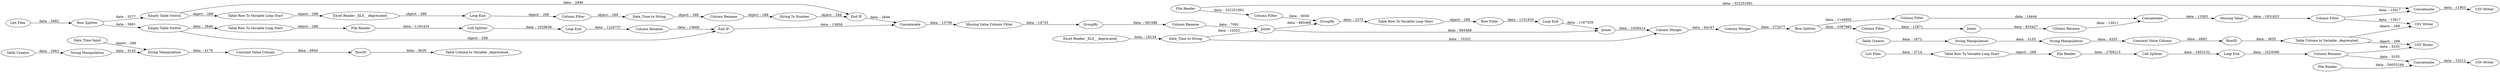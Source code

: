 digraph {
	"-4540625489308967801_79" [label="String Manipulation"]
	"5244460028810425862_139" [label="Column Filter"]
	"6550822579136682927_66" [label="Empty Table Switch"]
	"6550822579136682927_48" [label="Row Splitter"]
	"5244460028810425862_167" [label="CSV Writer"]
	"6550822579136682927_63" [label="End IF"]
	"5244460028810425862_125" [label="Column Rename"]
	"-4540625489308967801_81" [label="Table Creator"]
	"7475152268244395063_128" [label="Row Filter"]
	"5244460028810425862_69" [label="List Files"]
	"5244460028810425862_177" [label=Concatenate]
	"6550822579136682927_49" [label="Table Row To Variable Loop Start"]
	"6550822579136682927_60" [label="Column Rename"]
	"-4540625489308967801_83" [label=RowID]
	"6550822579136682927_59" [label="Column Rename"]
	"-3473070737171745498_69" [label="File Reader"]
	"5244460028810425862_76" [label="Date_Time Input"]
	"5244460028810425862_8" [label="Excel Reader _XLS_ _deprecated_"]
	"-4540625489308967801_88" [label="Constant Value Column"]
	"-6932680663400117908_138" [label="Column Rename"]
	"-4540625489308967801_85" [label="Table Creator"]
	"6550822579136682927_58" [label="Date_Time to String"]
	"5244460028810425862_124" [label=GroupBy]
	"5244460028810425862_178" [label="CSV Writer"]
	"-4540625489308967801_84" [label="Constant Value Column"]
	"-4540625489308967801_86" [label="String Manipulation"]
	"5244460028810425862_138" [label="Missing Value"]
	"6550822579136682927_47" [label="File Reader"]
	"5244460028810425862_180" [label=Concatenate]
	"-6932680663400117908_136" [label=Joiner]
	"-3473070737171745498_70" [label="Cell Splitter"]
	"6550822579136682927_23" [label="Table Row To Variable Loop Start"]
	"5244460028810425862_75" [label="CSV Writer"]
	"-3473070737171745498_11" [label="Loop End"]
	"5244460028810425862_176" [label="File Reader"]
	"-3473070737171745498_60" [label="Column Rename"]
	"6550822579136682927_67" [label="Empty Table Switch"]
	"6550822579136682927_11" [label="Loop End"]
	"5244460028810425862_33" [label="Date_Time to String"]
	"6550822579136682927_68" [label="Missing Value Column Filter"]
	"5244460028810425862_71" [label=Joiner]
	"5244460028810425862_179" [label="File Reader"]
	"-3473070737171745498_23" [label="Table Row To Variable Loop Start"]
	"-4540625489308967801_82" [label="String Manipulation"]
	"-4540625489308967801_89" [label=RowID]
	"-6932680663400117908_135" [label="Row Splitter"]
	"7475152268244395063_126" [label=GroupBy]
	"6550822579136682927_56" [label=Concatenate]
	"6550822579136682927_65" [label="End IF"]
	"6550822579136682927_50" [label="Cell Splitter"]
	"5244460028810425862_165" [label="List Files"]
	"7475152268244395063_129" [label="Table Row To Variable Loop Start"]
	"7475152268244395063_130" [label="Loop End"]
	"6550822579136682927_57" [label="Column Filter"]
	"6550822579136682927_53" [label="Excel Reader _XLS_ _deprecated_"]
	"-4540625489308967801_80" [label="Table Column to Variable _deprecated_"]
	"-6932680663400117908_133" [label="Column Merger"]
	"-6932680663400117908_139" [label="Column Filter"]
	"-4540625489308967801_90" [label="Table Column to Variable _deprecated_"]
	"5244460028810425862_181" [label="CSV Writer"]
	"6550822579136682927_61" [label="String To Number"]
	"-6932680663400117908_132" [label="Column Merger"]
	"-6932680663400117908_137" [label=Concatenate]
	"6550822579136682927_55" [label="Loop End"]
	"-6932680663400117908_74" [label="Column Filter"]
	"-4540625489308967801_87" [label="String Manipulation"]
	"5244460028810425862_72" [label=Joiner]
	"5244460028810425862_182" [label="Column Filter"]
	"-4540625489308967801_87" -> "-4540625489308967801_88" [label="data: : 4203"]
	"-6932680663400117908_74" -> "-6932680663400117908_136" [label="data: : 12671"]
	"6550822579136682927_53" -> "6550822579136682927_55" [label="object: : 288"]
	"-4540625489308967801_82" -> "-4540625489308967801_79" [label="data: : 3145"]
	"6550822579136682927_49" -> "6550822579136682927_53" [label="object: : 288"]
	"-6932680663400117908_139" -> "-6932680663400117908_137" [label="data: : 14444"]
	"-4540625489308967801_89" -> "-4540625489308967801_90" [label="data: : 3655"]
	"6550822579136682927_58" -> "6550822579136682927_59" [label="object: : 288"]
	"7475152268244395063_129" -> "7475152268244395063_128" [label="object: : 288"]
	"-4540625489308967801_83" -> "-4540625489308967801_80" [label="data: : 3628"]
	"-4540625489308967801_79" -> "-4540625489308967801_84" [label="data: : 4176"]
	"-3473070737171745498_11" -> "-3473070737171745498_60" [label="data: : 2524590"]
	"-6932680663400117908_136" -> "-6932680663400117908_138" [label="data: : 835427"]
	"6550822579136682927_50" -> "6550822579136682927_11" [label="data: : 1029836"]
	"-3473070737171745498_60" -> "5244460028810425862_167" [label="data: : 5335"]
	"-4540625489308967801_88" -> "-4540625489308967801_89" [label="data: : 4892"]
	"-4540625489308967801_90" -> "5244460028810425862_75" [label="object: : 288"]
	"-6932680663400117908_137" -> "5244460028810425862_138" [label="data: : 13263"]
	"5244460028810425862_165" -> "-3473070737171745498_23" [label="data: : 3714"]
	"-4540625489308967801_86" -> "-4540625489308967801_87" [label="data: : 3155"]
	"5244460028810425862_33" -> "5244460028810425862_71" [label="data: : 10202"]
	"-6932680663400117908_132" -> "-6932680663400117908_133" [label="data: : 64187"]
	"-6932680663400117908_135" -> "-6932680663400117908_139" [label="data: : 1146605"]
	"-4540625489308967801_81" -> "-4540625489308967801_82" [label="data: : 2662"]
	"5244460028810425862_176" -> "5244460028810425862_182" [label="data: : 322251991"]
	"5244460028810425862_176" -> "5244460028810425862_177" [label="data: : 322251991"]
	"6550822579136682927_67" -> "6550822579136682927_65" [label="object: : 288"]
	"6550822579136682927_61" -> "6550822579136682927_63" [label="object: : 288"]
	"6550822579136682927_67" -> "6550822579136682927_23" [label="data: : 2846"]
	"5244460028810425862_182" -> "7475152268244395063_126" [label="data: : 9030"]
	"6550822579136682927_56" -> "6550822579136682927_68" [label="data: : 15706"]
	"6550822579136682927_23" -> "6550822579136682927_47" [label="object: : 288"]
	"5244460028810425862_125" -> "5244460028810425862_71" [label="data: : 7091"]
	"-6932680663400117908_133" -> "-6932680663400117908_135" [label="data: : 272077"]
	"5244460028810425862_71" -> "7475152268244395063_126" [label="data: : 665468"]
	"5244460028810425862_33" -> "-6932680663400117908_132" [label="data: : 10202"]
	"5244460028810425862_69" -> "6550822579136682927_48" [label="data: : 3682"]
	"5244460028810425862_8" -> "5244460028810425862_33" [label="data: : 18134"]
	"5244460028810425862_139" -> "5244460028810425862_75" [label="data: : 13617"]
	"5244460028810425862_138" -> "5244460028810425862_139" [label="data: : 1931623"]
	"7475152268244395063_130" -> "5244460028810425862_72" [label="data: : 1167339"]
	"5244460028810425862_139" -> "5244460028810425862_177" [label="data: : 13617"]
	"6550822579136682927_57" -> "6550822579136682927_58" [label="object: : 288"]
	"6550822579136682927_11" -> "6550822579136682927_60" [label="data: : 1220737"]
	"-4540625489308967801_85" -> "-4540625489308967801_86" [label="data: : 2672"]
	"6550822579136682927_55" -> "6550822579136682927_57" [label="object: : 288"]
	"5244460028810425862_71" -> "5244460028810425862_72" [label="data: : 665468"]
	"6550822579136682927_60" -> "6550822579136682927_65" [label="data: : 13660"]
	"5244460028810425862_76" -> "-4540625489308967801_79" [label="object: : 288"]
	"5244460028810425862_124" -> "5244460028810425862_125" [label="data: : 581586"]
	"6550822579136682927_65" -> "6550822579136682927_56" [label="data: : 13659"]
	"-4540625489308967801_90" -> "5244460028810425862_167" [label="object: : 288"]
	"-3473070737171745498_70" -> "-3473070737171745498_11" [label="data: : 1853152"]
	"5244460028810425862_180" -> "5244460028810425862_181" [label="data: : 10312"]
	"6550822579136682927_63" -> "6550822579136682927_56" [label="data: : 2846"]
	"-3473070737171745498_69" -> "-3473070737171745498_70" [label="data: : 2769215"]
	"-3473070737171745498_23" -> "-3473070737171745498_69" [label="object: : 288"]
	"5244460028810425862_179" -> "5244460028810425862_180" [label="data: : 50055249"]
	"6550822579136682927_59" -> "6550822579136682927_61" [label="object: : 288"]
	"6550822579136682927_66" -> "6550822579136682927_49" [label="object: : 288"]
	"6550822579136682927_66" -> "6550822579136682927_63" [label="data: : 2846"]
	"7475152268244395063_128" -> "7475152268244395063_130" [label="data: : 1151935"]
	"6550822579136682927_48" -> "6550822579136682927_66" [label="data: : 3377"]
	"7475152268244395063_126" -> "7475152268244395063_129" [label="data: : 2375"]
	"5244460028810425862_72" -> "-6932680663400117908_132" [label="data: : 1938413"]
	"-3473070737171745498_60" -> "5244460028810425862_180" [label="data: : 5335"]
	"-6932680663400117908_138" -> "-6932680663400117908_137" [label="data: : 13011"]
	"-4540625489308967801_84" -> "-4540625489308967801_83" [label="data: : 4844"]
	"6550822579136682927_47" -> "6550822579136682927_50" [label="data: : 1181435"]
	"6550822579136682927_48" -> "6550822579136682927_67" [label="data: : 3681"]
	"5244460028810425862_177" -> "5244460028810425862_178" [label="data: : 11903"]
	"6550822579136682927_68" -> "5244460028810425862_124" [label="data: : 14733"]
	"-6932680663400117908_135" -> "-6932680663400117908_74" [label="data: : 1097983"]
	rankdir=LR
}
